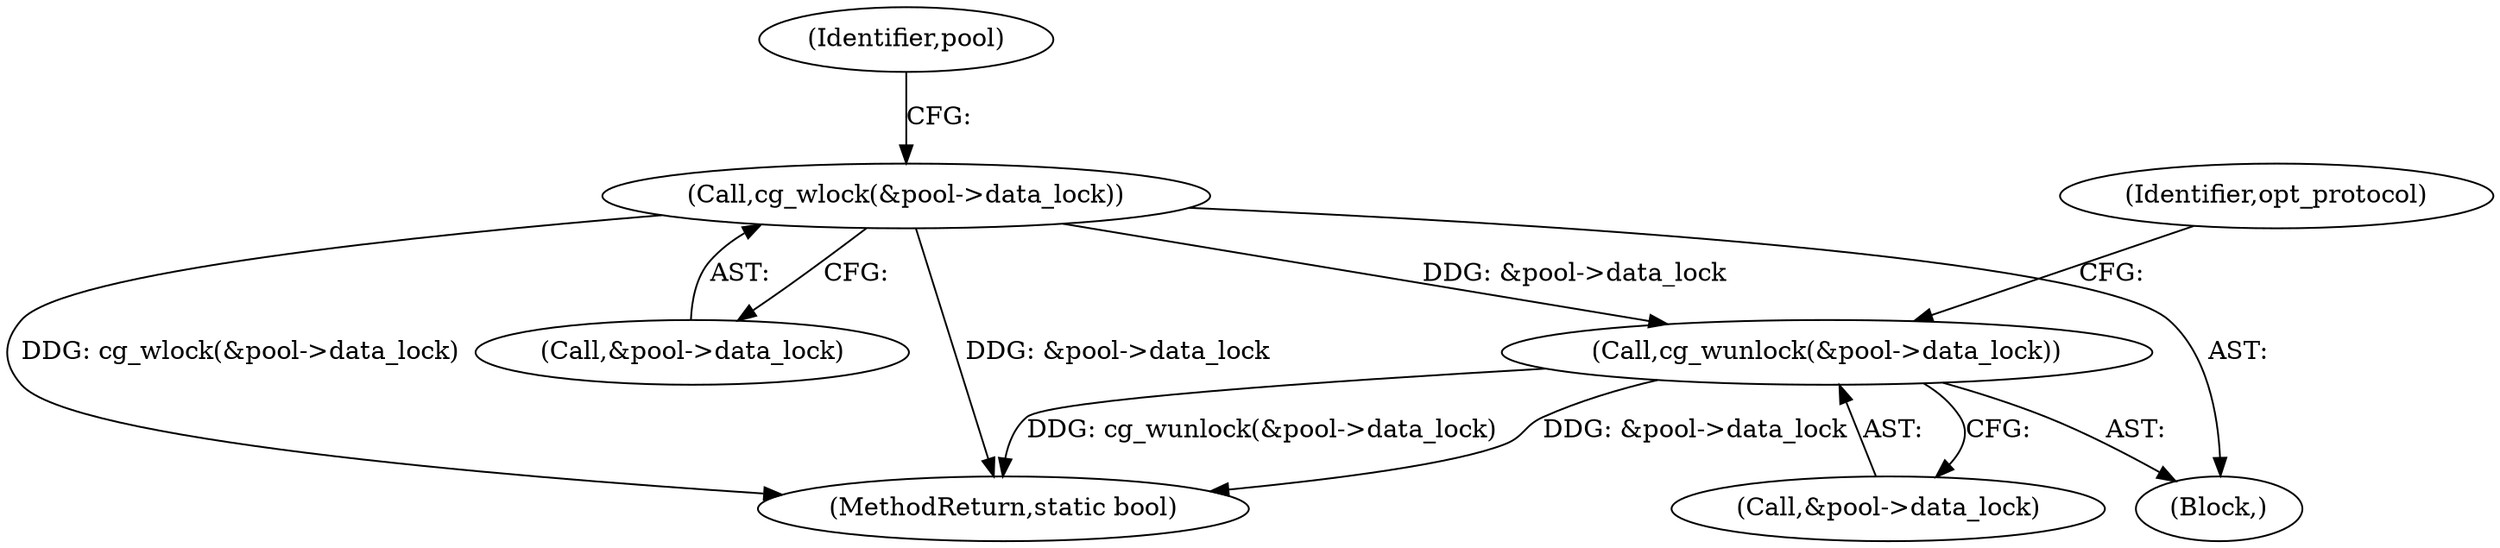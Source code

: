 digraph "0_sgminer_910c36089940e81fb85c65b8e63dcd2fac71470c@pointer" {
"1000698" [label="(Call,cg_wunlock(&pool->data_lock))"];
"1000242" [label="(Call,cg_wlock(&pool->data_lock))"];
"1000250" [label="(Identifier,pool)"];
"1000111" [label="(Block,)"];
"1000768" [label="(MethodReturn,static bool)"];
"1000704" [label="(Identifier,opt_protocol)"];
"1000698" [label="(Call,cg_wunlock(&pool->data_lock))"];
"1000242" [label="(Call,cg_wlock(&pool->data_lock))"];
"1000243" [label="(Call,&pool->data_lock)"];
"1000699" [label="(Call,&pool->data_lock)"];
"1000698" -> "1000111"  [label="AST: "];
"1000698" -> "1000699"  [label="CFG: "];
"1000699" -> "1000698"  [label="AST: "];
"1000704" -> "1000698"  [label="CFG: "];
"1000698" -> "1000768"  [label="DDG: &pool->data_lock"];
"1000698" -> "1000768"  [label="DDG: cg_wunlock(&pool->data_lock)"];
"1000242" -> "1000698"  [label="DDG: &pool->data_lock"];
"1000242" -> "1000111"  [label="AST: "];
"1000242" -> "1000243"  [label="CFG: "];
"1000243" -> "1000242"  [label="AST: "];
"1000250" -> "1000242"  [label="CFG: "];
"1000242" -> "1000768"  [label="DDG: cg_wlock(&pool->data_lock)"];
"1000242" -> "1000768"  [label="DDG: &pool->data_lock"];
}
